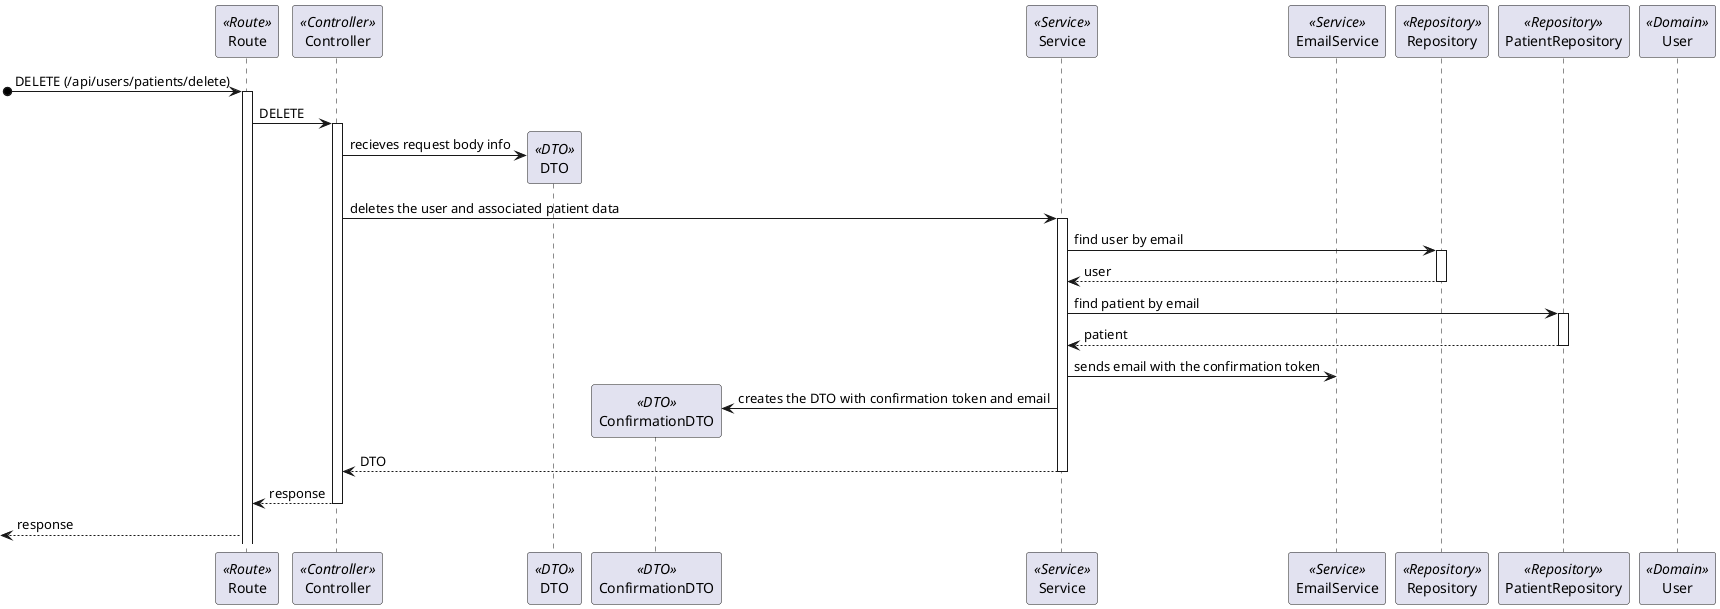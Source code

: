 ```plantuml
@startuml Process_View_Prior_Confirmation
participant Route as Route <<Route>>
participant Controller as Controller <<Controller>>
participant DTO as DTO <<DTO>>
participant ConfirmationDTO as ConfirmationDTO <<DTO>>
participant Service as Service <<Service>>
participant EmailService as EmailService <<Service>>
participant Repository as Repository <<Repository>>
participant PatientRepository as PatientRepository <<Repository>>
participant User as Domain <<Domain>>
[o-> Route: DELETE (/api/users/patients/delete)
activate Route
Route -> Controller : DELETE
activate Controller
Controller -> DTO** : recieves request body info
Controller -> Service : deletes the user and associated patient data
activate Service
Service -> Repository : find user by email
activate Repository
return user
Service -> PatientRepository : find patient by email
activate PatientRepository
return patient
Service -> EmailService : sends email with the confirmation token
Service -> ConfirmationDTO** : creates the DTO with confirmation token and email
return DTO
return response
<-- Route : response
@enduml
```